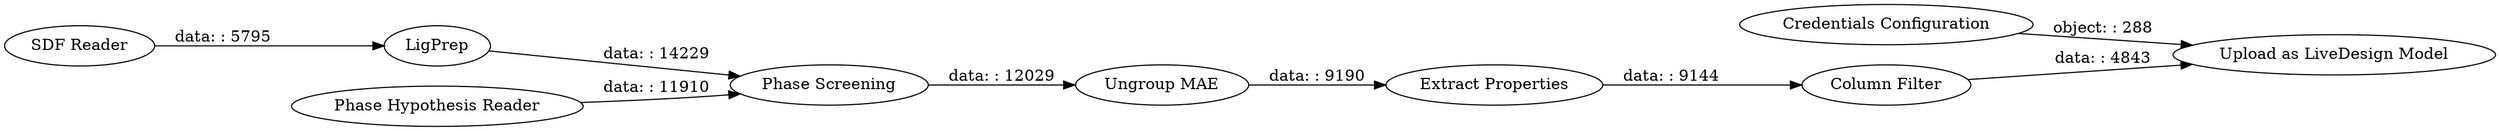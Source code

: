 digraph {
	"1937262000827393804_38" [label="Column Filter"]
	"1937262000827393804_8321" [label="Extract Properties"]
	"1937262000827393804_15268" [label=LigPrep]
	"1937262000827393804_140" [label="Upload as LiveDesign Model"]
	"1937262000827393804_8242" [label="Ungroup MAE"]
	"1937262000827393804_21" [label="SDF Reader"]
	"1937262000827393804_139" [label="Credentials Configuration"]
	"1937262000827393804_8322" [label="Phase Screening"]
	"1937262000827393804_8309" [label="Phase Hypothesis Reader"]
	"1937262000827393804_8321" -> "1937262000827393804_38" [label="data: : 9144"]
	"1937262000827393804_139" -> "1937262000827393804_140" [label="object: : 288"]
	"1937262000827393804_8309" -> "1937262000827393804_8322" [label="data: : 11910"]
	"1937262000827393804_8322" -> "1937262000827393804_8242" [label="data: : 12029"]
	"1937262000827393804_15268" -> "1937262000827393804_8322" [label="data: : 14229"]
	"1937262000827393804_21" -> "1937262000827393804_15268" [label="data: : 5795"]
	"1937262000827393804_38" -> "1937262000827393804_140" [label="data: : 4843"]
	"1937262000827393804_8242" -> "1937262000827393804_8321" [label="data: : 9190"]
	rankdir=LR
}
